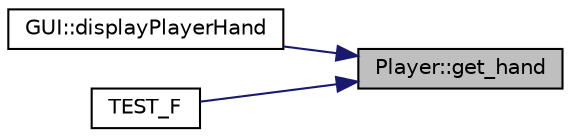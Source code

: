 digraph "Player::get_hand"
{
 // INTERACTIVE_SVG=YES
 // LATEX_PDF_SIZE
  edge [fontname="Helvetica",fontsize="10",labelfontname="Helvetica",labelfontsize="10"];
  node [fontname="Helvetica",fontsize="10",shape=record];
  rankdir="RL";
  Node1 [label="Player::get_hand",height=0.2,width=0.4,color="black", fillcolor="grey75", style="filled", fontcolor="black",tooltip="Gets the player's current hand of cards."];
  Node1 -> Node2 [dir="back",color="midnightblue",fontsize="10",style="solid",fontname="Helvetica"];
  Node2 [label="GUI::displayPlayerHand",height=0.2,width=0.4,color="black", fillcolor="white", style="filled",URL="$class_g_u_i.html#a32e1013b85cfbec2c4578b34aa7c347f",tooltip="Displays the hand of a player."];
  Node1 -> Node3 [dir="back",color="midnightblue",fontsize="10",style="solid",fontname="Helvetica"];
  Node3 [label="TEST_F",height=0.2,width=0.4,color="black", fillcolor="white", style="filled",URL="$test___player_8cc.html#abfdd8fbc6e8a43d10b71a75920bc8a86",tooltip=" "];
}
